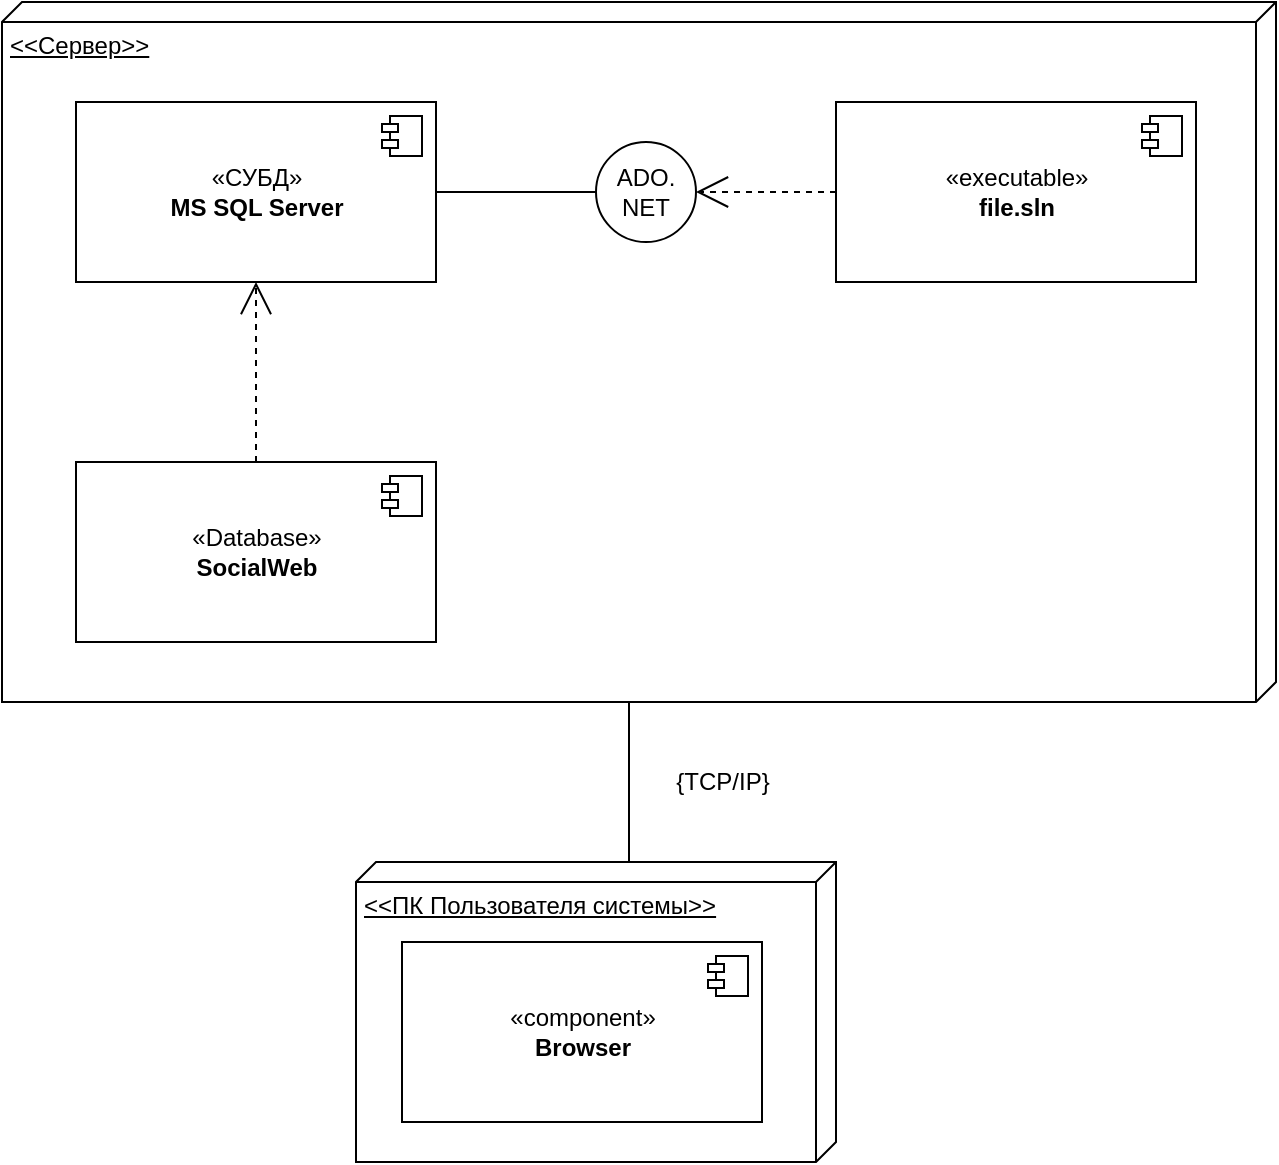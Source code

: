 <mxfile version="13.7.3" type="device"><diagram id="FGK9GMz9GyJ_kjCID8Kx" name="Развертывание ИС"><mxGraphModel dx="1038" dy="607" grid="1" gridSize="10" guides="1" tooltips="1" connect="1" arrows="1" fold="1" page="1" pageScale="1" pageWidth="827" pageHeight="1169" math="0" shadow="0"><root><mxCell id="0"/><mxCell id="1" parent="0"/><mxCell id="XLTOmd05PX3nr_k6NBxZ-1" value="&amp;lt;&amp;lt;Сервер&amp;gt;&amp;gt;" style="verticalAlign=top;align=left;spacingTop=8;spacingLeft=2;spacingRight=12;shape=cube;size=10;direction=south;fontStyle=4;html=1;" parent="1" vertex="1"><mxGeometry x="110" y="360" width="637" height="350" as="geometry"/></mxCell><mxCell id="XLTOmd05PX3nr_k6NBxZ-2" value="«СУБД»&lt;br&gt;&lt;b&gt;MS SQL Server&lt;/b&gt;" style="html=1;dropTarget=0;" parent="1" vertex="1"><mxGeometry x="147" y="410" width="180" height="90" as="geometry"/></mxCell><mxCell id="XLTOmd05PX3nr_k6NBxZ-3" value="" style="shape=component;jettyWidth=8;jettyHeight=4;" parent="XLTOmd05PX3nr_k6NBxZ-2" vertex="1"><mxGeometry x="1" width="20" height="20" relative="1" as="geometry"><mxPoint x="-27" y="7" as="offset"/></mxGeometry></mxCell><mxCell id="XLTOmd05PX3nr_k6NBxZ-4" value="«Database»&lt;br&gt;&lt;b&gt;SocialWeb&lt;/b&gt;" style="html=1;dropTarget=0;" parent="1" vertex="1"><mxGeometry x="147" y="590" width="180" height="90" as="geometry"/></mxCell><mxCell id="XLTOmd05PX3nr_k6NBxZ-5" value="" style="shape=component;jettyWidth=8;jettyHeight=4;" parent="XLTOmd05PX3nr_k6NBxZ-4" vertex="1"><mxGeometry x="1" width="20" height="20" relative="1" as="geometry"><mxPoint x="-27" y="7" as="offset"/></mxGeometry></mxCell><mxCell id="XLTOmd05PX3nr_k6NBxZ-6" value="«executable»&lt;br&gt;&lt;b&gt;file.sln&lt;/b&gt;" style="html=1;dropTarget=0;" parent="1" vertex="1"><mxGeometry x="527" y="410" width="180" height="90" as="geometry"/></mxCell><mxCell id="XLTOmd05PX3nr_k6NBxZ-7" value="" style="shape=component;jettyWidth=8;jettyHeight=4;" parent="XLTOmd05PX3nr_k6NBxZ-6" vertex="1"><mxGeometry x="1" width="20" height="20" relative="1" as="geometry"><mxPoint x="-27" y="7" as="offset"/></mxGeometry></mxCell><mxCell id="XLTOmd05PX3nr_k6NBxZ-10" value="ADO.&lt;br&gt;NET" style="ellipse;whiteSpace=wrap;html=1;aspect=fixed;align=center;" parent="1" vertex="1"><mxGeometry x="407" y="430" width="50" height="50" as="geometry"/></mxCell><mxCell id="XLTOmd05PX3nr_k6NBxZ-11" value="" style="endArrow=open;html=1;dashed=1;endFill=0;endSize=14;entryX=0.5;entryY=1;entryDx=0;entryDy=0;exitX=0.5;exitY=0;exitDx=0;exitDy=0;" parent="1" source="XLTOmd05PX3nr_k6NBxZ-4" target="XLTOmd05PX3nr_k6NBxZ-2" edge="1"><mxGeometry width="50" height="50" relative="1" as="geometry"><mxPoint x="57" y="290" as="sourcePoint"/><mxPoint x="59" y="519.25" as="targetPoint"/></mxGeometry></mxCell><mxCell id="XLTOmd05PX3nr_k6NBxZ-13" value="" style="endArrow=open;html=1;dashed=1;endFill=0;endSize=14;entryX=1;entryY=0.5;entryDx=0;entryDy=0;exitX=0;exitY=0.5;exitDx=0;exitDy=0;" parent="1" source="XLTOmd05PX3nr_k6NBxZ-6" target="XLTOmd05PX3nr_k6NBxZ-10" edge="1"><mxGeometry width="50" height="50" relative="1" as="geometry"><mxPoint x="626.41" y="600" as="sourcePoint"/><mxPoint x="626.41" y="510" as="targetPoint"/></mxGeometry></mxCell><mxCell id="XLTOmd05PX3nr_k6NBxZ-14" value="" style="endArrow=none;html=1;exitX=1;exitY=0.5;exitDx=0;exitDy=0;entryX=0;entryY=0.5;entryDx=0;entryDy=0;" parent="1" source="XLTOmd05PX3nr_k6NBxZ-2" target="XLTOmd05PX3nr_k6NBxZ-10" edge="1"><mxGeometry width="50" height="50" relative="1" as="geometry"><mxPoint x="337" y="430" as="sourcePoint"/><mxPoint x="387" y="380" as="targetPoint"/></mxGeometry></mxCell><mxCell id="XLTOmd05PX3nr_k6NBxZ-15" value="&amp;lt;&amp;lt;ПК Пользователя системы&amp;gt;&amp;gt;" style="verticalAlign=top;align=left;spacingTop=8;spacingLeft=2;spacingRight=12;shape=cube;size=10;direction=south;fontStyle=4;html=1;" parent="1" vertex="1"><mxGeometry x="287" y="790" width="240" height="150" as="geometry"/></mxCell><mxCell id="XLTOmd05PX3nr_k6NBxZ-18" value="" style="endArrow=none;html=1;entryX=0;entryY=0;entryDx=350;entryDy=323.5;entryPerimeter=0;exitX=0;exitY=0;exitDx=0;exitDy=103.5;exitPerimeter=0;" parent="1" source="XLTOmd05PX3nr_k6NBxZ-15" target="XLTOmd05PX3nr_k6NBxZ-1" edge="1"><mxGeometry width="50" height="50" relative="1" as="geometry"><mxPoint x="490" y="670" as="sourcePoint"/><mxPoint x="540" y="620" as="targetPoint"/></mxGeometry></mxCell><mxCell id="XLTOmd05PX3nr_k6NBxZ-19" value="{TCP/IP}" style="text;html=1;align=center;verticalAlign=middle;resizable=0;points=[];autosize=1;" parent="1" vertex="1"><mxGeometry x="440" y="740" width="60" height="20" as="geometry"/></mxCell><mxCell id="--43UEdNCLePrSjqOJ92-1" value="«component»&lt;br&gt;&lt;b&gt;Browser&lt;/b&gt;" style="html=1;dropTarget=0;" vertex="1" parent="1"><mxGeometry x="310" y="830" width="180" height="90" as="geometry"/></mxCell><mxCell id="--43UEdNCLePrSjqOJ92-2" value="" style="shape=component;jettyWidth=8;jettyHeight=4;" vertex="1" parent="--43UEdNCLePrSjqOJ92-1"><mxGeometry x="1" width="20" height="20" relative="1" as="geometry"><mxPoint x="-27" y="7" as="offset"/></mxGeometry></mxCell></root></mxGraphModel></diagram></mxfile>